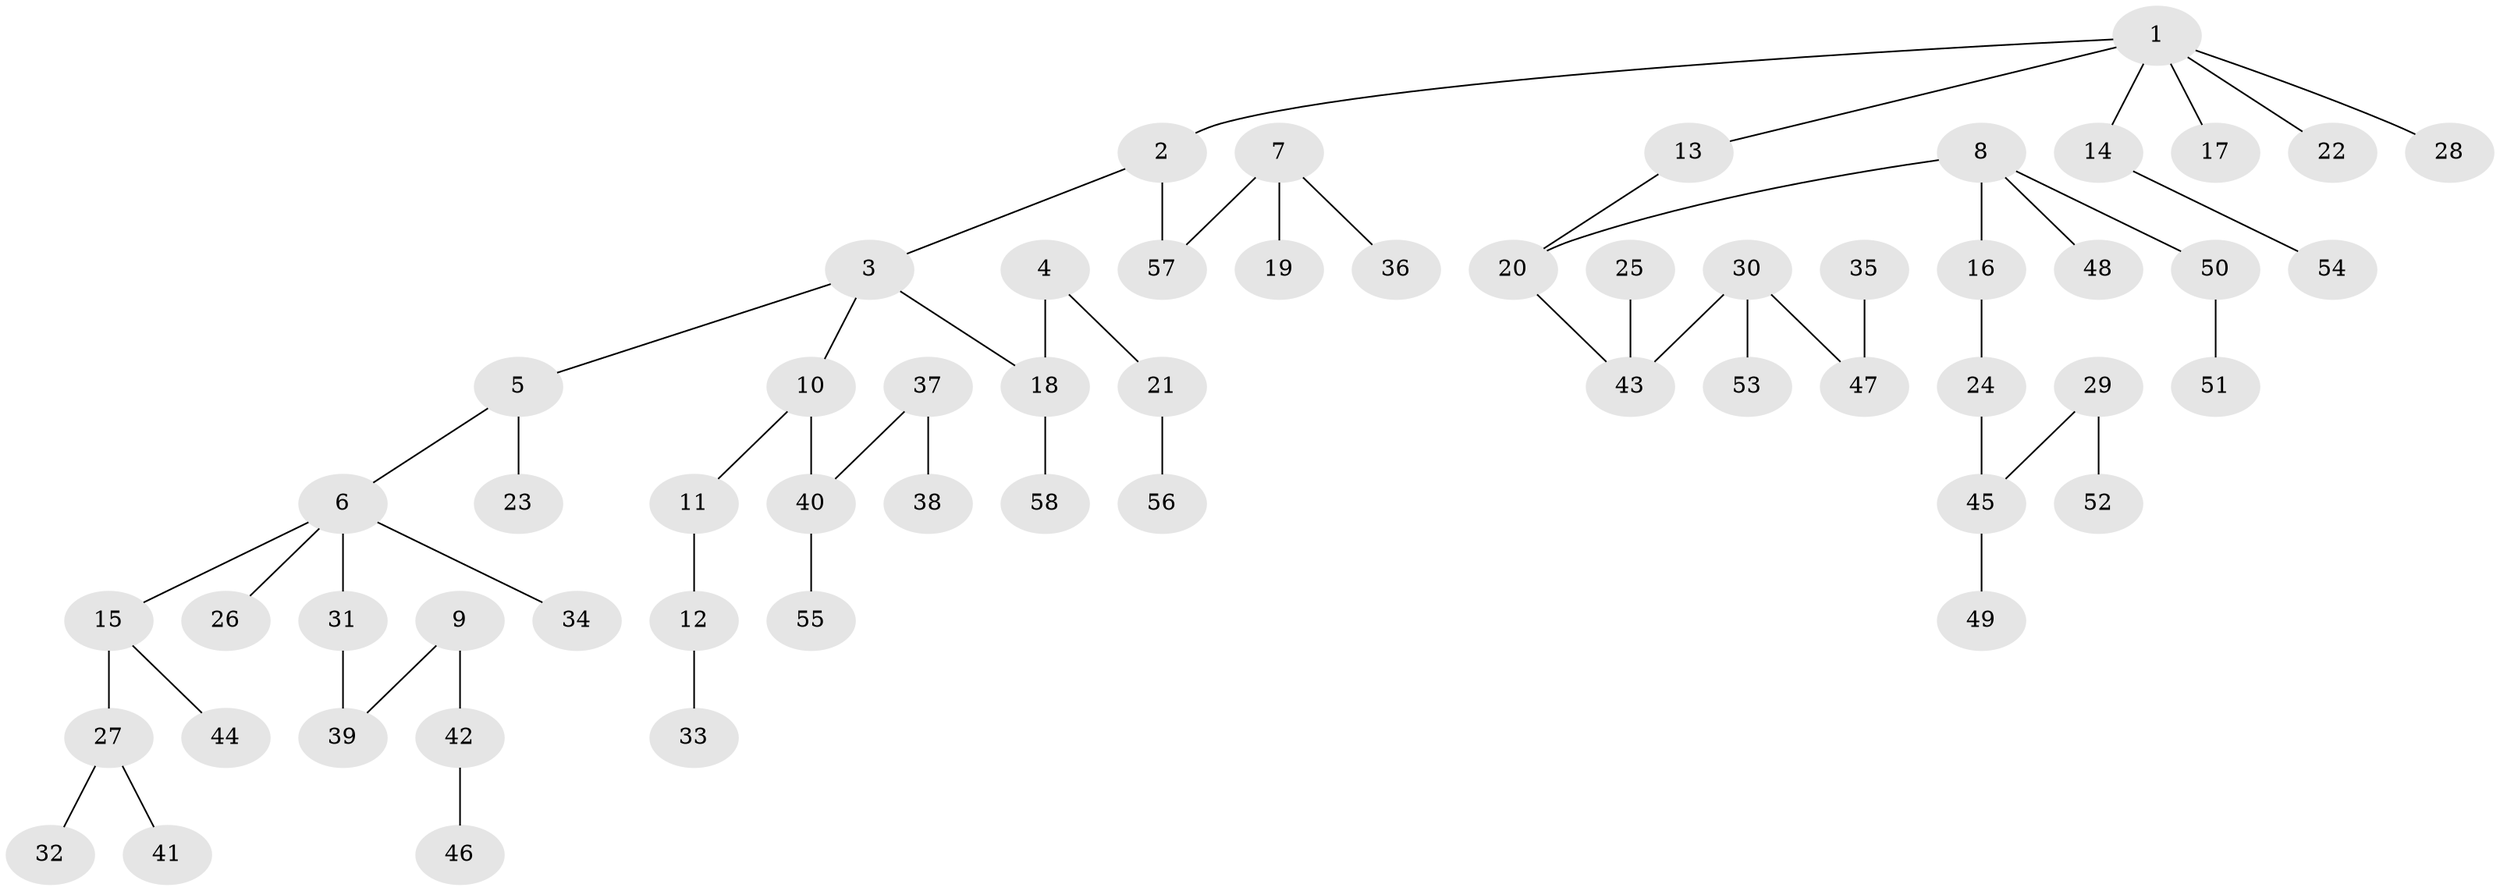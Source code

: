 // original degree distribution, {6: 0.012195121951219513, 3: 0.15853658536585366, 4: 0.10975609756097561, 2: 0.21951219512195122, 1: 0.4878048780487805, 5: 0.012195121951219513}
// Generated by graph-tools (version 1.1) at 2025/37/03/04/25 23:37:27]
// undirected, 58 vertices, 57 edges
graph export_dot {
  node [color=gray90,style=filled];
  1;
  2;
  3;
  4;
  5;
  6;
  7;
  8;
  9;
  10;
  11;
  12;
  13;
  14;
  15;
  16;
  17;
  18;
  19;
  20;
  21;
  22;
  23;
  24;
  25;
  26;
  27;
  28;
  29;
  30;
  31;
  32;
  33;
  34;
  35;
  36;
  37;
  38;
  39;
  40;
  41;
  42;
  43;
  44;
  45;
  46;
  47;
  48;
  49;
  50;
  51;
  52;
  53;
  54;
  55;
  56;
  57;
  58;
  1 -- 2 [weight=1.0];
  1 -- 13 [weight=1.0];
  1 -- 14 [weight=1.0];
  1 -- 17 [weight=1.0];
  1 -- 22 [weight=1.0];
  1 -- 28 [weight=1.0];
  2 -- 3 [weight=1.0];
  2 -- 57 [weight=1.0];
  3 -- 5 [weight=1.0];
  3 -- 10 [weight=1.0];
  3 -- 18 [weight=1.0];
  4 -- 18 [weight=1.0];
  4 -- 21 [weight=1.0];
  5 -- 6 [weight=1.0];
  5 -- 23 [weight=1.0];
  6 -- 15 [weight=1.0];
  6 -- 26 [weight=1.0];
  6 -- 31 [weight=1.0];
  6 -- 34 [weight=1.0];
  7 -- 19 [weight=1.0];
  7 -- 36 [weight=1.0];
  7 -- 57 [weight=1.0];
  8 -- 16 [weight=1.0];
  8 -- 20 [weight=1.0];
  8 -- 48 [weight=1.0];
  8 -- 50 [weight=1.0];
  9 -- 39 [weight=1.0];
  9 -- 42 [weight=1.0];
  10 -- 11 [weight=1.0];
  10 -- 40 [weight=1.0];
  11 -- 12 [weight=1.0];
  12 -- 33 [weight=1.0];
  13 -- 20 [weight=1.0];
  14 -- 54 [weight=1.0];
  15 -- 27 [weight=1.0];
  15 -- 44 [weight=1.0];
  16 -- 24 [weight=1.0];
  18 -- 58 [weight=1.0];
  20 -- 43 [weight=1.0];
  21 -- 56 [weight=1.0];
  24 -- 45 [weight=1.0];
  25 -- 43 [weight=1.0];
  27 -- 32 [weight=1.0];
  27 -- 41 [weight=1.0];
  29 -- 45 [weight=1.0];
  29 -- 52 [weight=1.0];
  30 -- 43 [weight=1.0];
  30 -- 47 [weight=1.0];
  30 -- 53 [weight=1.0];
  31 -- 39 [weight=1.0];
  35 -- 47 [weight=1.0];
  37 -- 38 [weight=1.0];
  37 -- 40 [weight=1.0];
  40 -- 55 [weight=1.0];
  42 -- 46 [weight=1.0];
  45 -- 49 [weight=1.0];
  50 -- 51 [weight=1.0];
}
